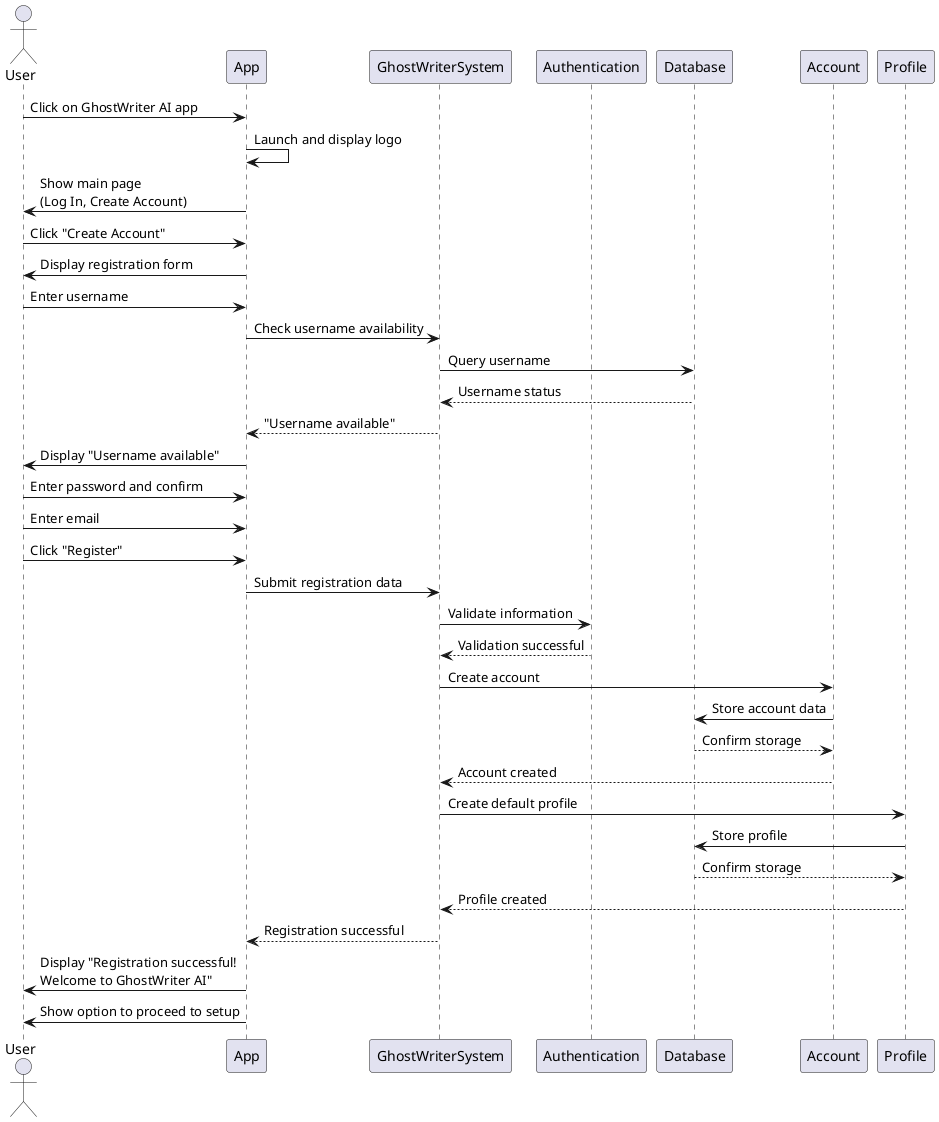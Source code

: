 @startuml User_Registration_Sequence
actor User
participant App
participant GhostWriterSystem
participant Authentication
participant Database
participant Account
participant Profile

User -> App: Click on GhostWriter AI app
App -> App: Launch and display logo
App -> User: Show main page\n(Log In, Create Account)
User -> App: Click "Create Account"
App -> User: Display registration form
User -> App: Enter username
App -> GhostWriterSystem: Check username availability
GhostWriterSystem -> Database: Query username
Database --> GhostWriterSystem: Username status
GhostWriterSystem --> App: "Username available"
App -> User: Display "Username available"
User -> App: Enter password and confirm
User -> App: Enter email
User -> App: Click "Register"
App -> GhostWriterSystem: Submit registration data
GhostWriterSystem -> Authentication: Validate information
Authentication --> GhostWriterSystem: Validation successful
GhostWriterSystem -> Account: Create account
Account -> Database: Store account data
Database --> Account: Confirm storage
Account --> GhostWriterSystem: Account created
GhostWriterSystem -> Profile: Create default profile
Profile -> Database: Store profile
Database --> Profile: Confirm storage
Profile --> GhostWriterSystem: Profile created
GhostWriterSystem --> App: Registration successful
App -> User: Display "Registration successful!\nWelcome to GhostWriter AI"
App -> User: Show option to proceed to setup

@enduml